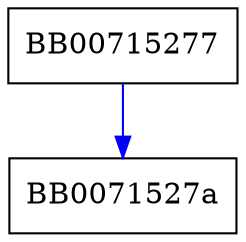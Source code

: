 digraph FUN_00715277 {
  node [shape="box"];
  graph [splines=ortho];
  BB00715277 -> BB0071527a [color="blue"];
}